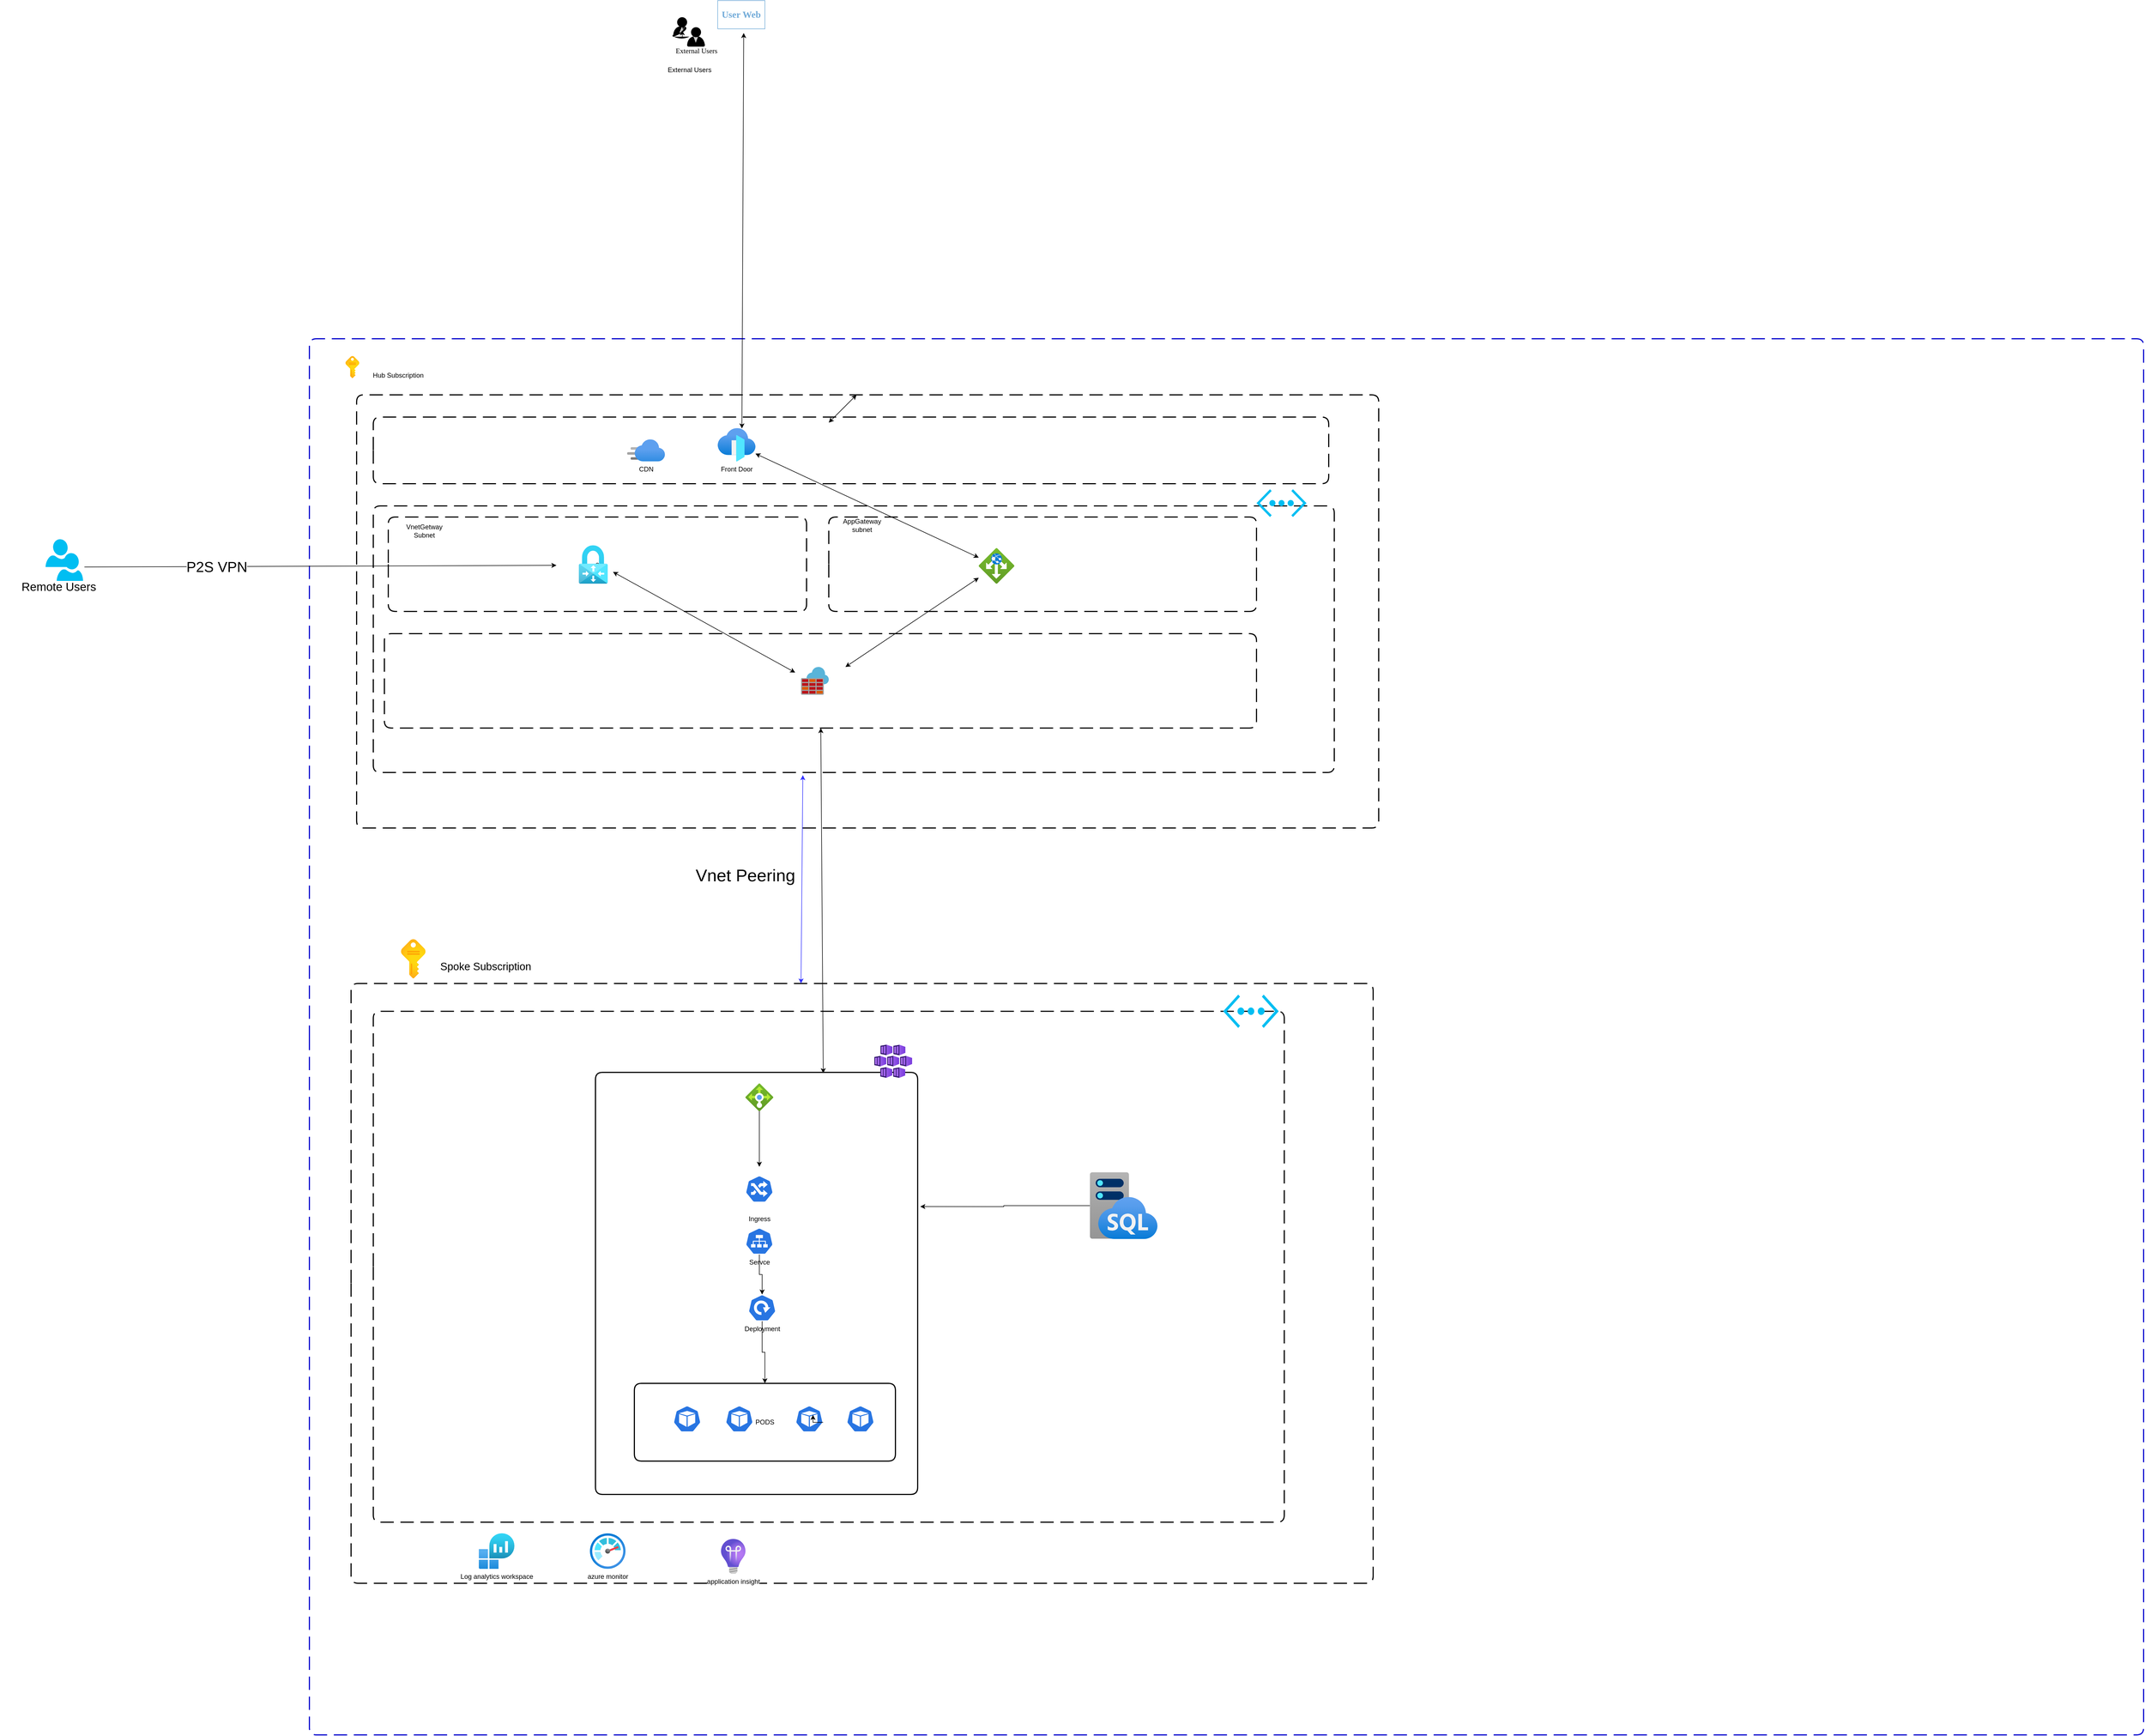 <mxfile version="21.7.2" type="device">
  <diagram id="HoyL1kmzExl-TiO1cXHF" name="Page-1">
    <mxGraphModel dx="2084" dy="1154" grid="1" gridSize="10" guides="1" tooltips="1" connect="1" arrows="1" fold="1" page="1" pageScale="1" pageWidth="850" pageHeight="1100" math="0" shadow="0">
      <root>
        <mxCell id="0" />
        <mxCell id="1" parent="0" />
        <UserObject label="&lt;div style=&quot;font-size: 1px&quot;&gt;&lt;/div&gt;" tags="Background" id="LKzzzDuSQU892FBYnvWB-1">
          <mxCell style="verticalAlign=middle;align=center;overflow=width;vsdxID=3987;fillColor=none;gradientColor=none;shape=stencil(nZBLDsIwDAVP4y0yzoIDlHIBThARQyxCUqXhe3rSukhVFyy6s98by9KAaXpvOwbCvuR05ae44sHsgUii5yylTmBaMM05Zb7kdI9O985WknBM2OnNdqAJbT4d5cNTRpudxnp3S4/h30tb1Oo9saj7QdEgcYb+ylXwH3QluHhfh9GIupIQVOi8Xxqskdo37Rc=);dashed=1;dashPattern=12.00 6.00;strokeColor=#0000CC;strokeWidth=2;points=[[0.5,0,0],[0.5,1,0],[0,0.5,0],[0.5,0.5,0],[1,0.5,0]];labelBackgroundColor=none;rounded=1;html=1;whiteSpace=wrap;fontFamily=Helvetica;fontStyle=0" vertex="1" parent="1">
            <mxGeometry x="635" y="749" width="3302" height="2514" as="geometry" />
          </mxCell>
        </UserObject>
        <mxCell id="LKzzzDuSQU892FBYnvWB-2" value="External Users&lt;br&gt;" style="text;html=1;align=center;verticalAlign=middle;resizable=0;points=[];autosize=1;strokeColor=none;fillColor=none;" vertex="1" parent="1">
          <mxGeometry x="1268.5" y="250" width="100" height="30" as="geometry" />
        </mxCell>
        <UserObject label="" tags="Background" id="LKzzzDuSQU892FBYnvWB-3">
          <mxCell style="vsdxID=3961;fillColor=none;gradientColor=none;strokeColor=none;spacingTop=-3;spacingBottom=-3;spacingLeft=-3;spacingRight=-3;points=[[0.5,1,0],[0.5,0,0],[0.5,0.5,0],[1,0.5,0]];labelBackgroundColor=none;rounded=0;html=1;whiteSpace=wrap;" vertex="1" parent="1">
            <mxGeometry x="1290" y="170" width="57" height="53" as="geometry" />
          </mxCell>
        </UserObject>
        <mxCell id="LKzzzDuSQU892FBYnvWB-4" style="vsdxID=3962;fillColor=#000000;gradientColor=none;shape=stencil(tZPdboMwDIWfJpdYTsxPct117xG1AaIxQIGu7O0HM2hkGpoqbXfx8Uk+K7YFnYba9k4oHMbQvbi7v461oCehlG9rF/w4nwSdBZ3KLrgqdLf2ynFvF+dyeu3elhcmvmckoF5uKXxnRSJ+xs9st+Ey58JmTyFXbA+bP8sBDWuri4DS6E1jQG+WxE5+SEI32tF3LeeZiI0NlUtmYlI2topSw925fifL4xoxrg8B5e/V6f+r7nIL/ONyxeWw8VeFCshWaVIsaYQsX10qYk3EYWrAbJ2jveMAKw2QibkYMwmkipEkoTAxFmOkJiiy416kYPK4HRpkPCwIqvhxAP+qGdGvNL59ZPoftM+Hr0UrfdPwnu7z3xdzlnip6fwB);strokeColor=none;spacingTop=-3;spacingBottom=-3;spacingLeft=-3;spacingRight=-3;points=[[0.5,1.31,0],[0.5,0,0],[0,0.5,0],[1,0.5,0]];labelBackgroundColor=none;rounded=0;html=1;whiteSpace=wrap;" vertex="1" parent="LKzzzDuSQU892FBYnvWB-3">
          <mxGeometry y="16" width="32" height="19" as="geometry" />
        </mxCell>
        <mxCell id="LKzzzDuSQU892FBYnvWB-5" style="vsdxID=3963;fillColor=#FFFFFF;gradientColor=none;fillOpacity=80;strokeOpacity=80;shape=stencil(xVJBcsMgDHwNR2sEiu3knKb/YBpsM6XGI9PE+X1xIVPbmeTam9DuClasoOPY6cEIhWNg/2mu9hw6QW9CKdt3hm2IlaCToGPj2bTsv/tzOg96Zs7Vl7/ME6akKxF2clYpvKWOlED1b+c9CTR/RJSzoKpht08CzopSQp1nZBKuJh4OkBVToSc7FuyDDtb3K7LT3JoiXlY0TrcraLwaMyzacvk8Z/vXfhCf0+/gnYxQqefeJe2hprV5iRXQxj1g+bAA+scNbH80Fn95aKxzKU5LfJuf2ErZo9MP);strokeColor=none;spacingTop=-3;spacingBottom=-3;spacingLeft=-3;spacingRight=-3;points=[[0.5,1.31,0],[0.5,0,0],[0,0.5,0],[1,0.5,0]];labelBackgroundColor=none;rounded=0;html=1;whiteSpace=wrap;" vertex="1" parent="LKzzzDuSQU892FBYnvWB-3">
          <mxGeometry x="11" y="16" width="9" height="12" as="geometry" />
        </mxCell>
        <mxCell id="LKzzzDuSQU892FBYnvWB-6" style="vsdxID=3964;fillColor=#000000;gradientColor=none;shape=stencil(vVHLDsIgEPwajiQI6RfU+h8bu22JCGRB2/69kG1iazx58DazM/vIjjBtmiCi0CplCjecbZ8nYc5Ca+snJJsLEqYTph0C4Ujh4XvmEaqzont41gkL96naodXKrGF6YSfQtUi0OXXDVlqPfJNP6usotUhYbJIUMmQb/GGrAxpRljVycDBuc1hKM2LclX8/7H9nFfB+82Cd45T2+mcspcSRmu4F);strokeColor=none;spacingTop=-3;spacingBottom=-3;spacingLeft=-3;spacingRight=-3;points=[[0.5,1.31,0],[0.5,0,0],[0,0.5,0],[1,0.5,0]];labelBackgroundColor=none;rounded=0;html=1;whiteSpace=wrap;" vertex="1" parent="LKzzzDuSQU892FBYnvWB-3">
          <mxGeometry x="7" width="18" height="18" as="geometry" />
        </mxCell>
        <mxCell id="LKzzzDuSQU892FBYnvWB-8" style="edgeStyle=orthogonalEdgeStyle;rounded=0;orthogonalLoop=1;jettySize=auto;html=1;exitX=0.5;exitY=0;exitDx=0;exitDy=0;exitPerimeter=0;entryX=0.5;entryY=1.31;entryDx=0;entryDy=0;entryPerimeter=0;" edge="1" parent="LKzzzDuSQU892FBYnvWB-3" source="LKzzzDuSQU892FBYnvWB-7" target="LKzzzDuSQU892FBYnvWB-6">
          <mxGeometry relative="1" as="geometry" />
        </mxCell>
        <mxCell id="LKzzzDuSQU892FBYnvWB-7" value="&lt;div style=&quot;font-size: 1px&quot;&gt;&lt;/div&gt;" style="text;vsdxID=3961;fillColor=none;gradientColor=none;strokeColor=none;spacingTop=-3;spacingBottom=-3;spacingLeft=-3;spacingRight=-3;points=[[0.5,1,0],[0.5,0,0],[0.5,0.5,0],[1,0.5,0]];labelBackgroundColor=none;rounded=0;html=1;whiteSpace=wrap;verticalAlign=middle;align=center;overflow=width;;html=1;" vertex="1" parent="LKzzzDuSQU892FBYnvWB-3">
          <mxGeometry x="-34.44" y="35" width="101.6" height="15.24" as="geometry" />
        </mxCell>
        <UserObject label="" tags="Background" id="LKzzzDuSQU892FBYnvWB-9">
          <mxCell style="vsdxID=87;fillColor=none;gradientColor=none;strokeColor=none;spacingTop=-3;spacingBottom=-3;spacingLeft=-3;spacingRight=-3;points=[[0.5,0,0],[0.5,0.5,0],[1,0.5,0]];labelBackgroundColor=none;rounded=0;html=1;whiteSpace=wrap;" vertex="1" parent="LKzzzDuSQU892FBYnvWB-3">
            <mxGeometry x="25" y="18" width="32" height="35" as="geometry" />
          </mxCell>
        </UserObject>
        <mxCell id="LKzzzDuSQU892FBYnvWB-10" style="vsdxID=88;fillColor=#000000;gradientColor=none;shape=stencil(tVNBcsMgDHwNR2sABRvOafoPJsE2U9d4MGnc3xcXPC1NppMcchOrlXZBiOB+7vVkCKdz8O7NXOwp9ARfCOd27I23IUYEDwT3rfOm8+48ntJ50itzjd7dx9phSXWKAZVrFaefCWGUfp9fE137Y8z5TJcgm8T2G30HNSZoa6lAiaKlFIC5bKn0YufKu6CDdWPKJ0E6aN+ZKgpW7aC7IjVfjJmu4JsWOUhWWrzHIUItnufwePbp0Vk2UMMu62cEGxAZWnj2REHUmcULrQXzxeI9tuHhHbJMAapSl5aaCIyXksigUaUsLSXj2zXivy+j8OrLNOVAJFB28xM+ZRqDHR/ZgAfpMfhZttYOQ9rV3/m/yxmhtNh4+AI=);strokeColor=none;spacingTop=-3;spacingBottom=-3;spacingLeft=-3;spacingRight=-3;points=[[0.5,1.31,0],[0.5,0,0],[0,0.5,0],[1,0.5,0]];labelBackgroundColor=none;rounded=0;html=1;whiteSpace=wrap;" vertex="1" parent="LKzzzDuSQU892FBYnvWB-9">
          <mxGeometry y="16" width="32" height="19" as="geometry" />
        </mxCell>
        <mxCell id="LKzzzDuSQU892FBYnvWB-11" style="vsdxID=89;fillColor=#FFFFFF;gradientColor=none;fillOpacity=80;strokeOpacity=80;shape=stencil(xVJBEoIwDHxNj3TaBkTOiv/oSIGOlTKhCv7eYlGBGbl6S3azaTYNgUNXy1YRwTqH9qJ6XbiawJEIoZtaoXY+IpATOJQWVYX21hQhb+VYOUZXex87DEGXMBrzUSXYIyCcU0hfyCkIJJ49i5MgAyr2QYCTIuU0zgI0FbFFxykbIjnoLkLrpNO2WXBGYqUi/1JUGlktqK5Xqp3BfD6b0c22GcZ+l7/Jz5x0JzaMC8pgZZzRBBbGt9b5nwWsf9MH31sotTHhlOb8+nY8FO4O8ic=);strokeColor=none;spacingTop=-3;spacingBottom=-3;spacingLeft=-3;spacingRight=-3;points=[[0.5,1.31,0],[0.5,0,0],[0,0.5,0],[1,0.5,0]];labelBackgroundColor=none;rounded=0;html=1;whiteSpace=wrap;" vertex="1" parent="LKzzzDuSQU892FBYnvWB-9">
          <mxGeometry x="11" y="16" width="9" height="12" as="geometry" />
        </mxCell>
        <mxCell id="LKzzzDuSQU892FBYnvWB-12" style="vsdxID=90;fillColor=#000000;gradientColor=none;shape=stencil(vVHLDsIgEPwajiQI6RfU+h8bu22JCGRB2/69kG1iazx58DazM/vIjjBtmiCi0CplCjecbZ8nYc5Ca+snJJsLEqYTph0C4Ujh4XvmEaqzont41gkL96naodXKrGF6YSfQtUi0OXXDVlqPfJNP6usotUhYbJIUMmQb/GGrAxpRljVycDBuc1hKM2LclX8/7H9nFfB+82Cd45T2+mcspcSRmu4F);strokeColor=none;spacingTop=-3;spacingBottom=-3;spacingLeft=-3;spacingRight=-3;points=[[0.5,1.31,0],[0.5,0,0],[0,0.5,0],[1,0.5,0]];labelBackgroundColor=none;rounded=0;html=1;whiteSpace=wrap;" vertex="1" parent="LKzzzDuSQU892FBYnvWB-9">
          <mxGeometry x="7" width="18" height="18" as="geometry" />
        </mxCell>
        <mxCell id="LKzzzDuSQU892FBYnvWB-13" value="&lt;div style=&quot;font-size: 1px&quot;&gt;&lt;font style=&quot;font-size:12.7px;font-family:Calibri;color:#000000;direction:ltr;letter-spacing:0px;line-height:120%;opacity:1&quot;&gt;External Users&lt;br/&gt;&lt;/font&gt;&lt;/div&gt;" style="text;vsdxID=87;fillColor=none;gradientColor=none;strokeColor=none;spacingTop=-3;spacingBottom=-3;spacingLeft=-3;spacingRight=-3;points=[[0.5,0,0],[0.5,0.5,0],[1,0.5,0]];labelBackgroundColor=none;rounded=0;html=1;whiteSpace=wrap;verticalAlign=middle;align=center;overflow=width;;html=1;" vertex="1" parent="LKzzzDuSQU892FBYnvWB-9">
          <mxGeometry x="-34.44" y="35" width="101.6" height="15.25" as="geometry" />
        </mxCell>
        <mxCell id="LKzzzDuSQU892FBYnvWB-14" style="edgeStyle=orthogonalEdgeStyle;rounded=0;orthogonalLoop=1;jettySize=auto;html=1;exitX=1;exitY=0.5;exitDx=0;exitDy=0;exitPerimeter=0;entryX=0;entryY=0.5;entryDx=0;entryDy=0;entryPerimeter=0;" edge="1" parent="LKzzzDuSQU892FBYnvWB-9" source="LKzzzDuSQU892FBYnvWB-12" target="LKzzzDuSQU892FBYnvWB-12">
          <mxGeometry relative="1" as="geometry" />
        </mxCell>
        <UserObject label="&lt;div style=&quot;font-size: 1px&quot;&gt;&lt;font style=&quot;font-size:16.93px;font-family:Calibri;color:#73acd9;direction:ltr;letter-spacing:0px;line-height:120%;opacity:1&quot;&gt;&lt;b&gt;User Web&lt;br&gt;&lt;/b&gt;&lt;/font&gt;&lt;/div&gt;" tags="Background" id="LKzzzDuSQU892FBYnvWB-15">
          <mxCell style="verticalAlign=middle;align=center;overflow=width;vsdxID=91;fillColor=#feffff;gradientColor=none;shape=stencil(nZBLDoAgDERP0z3SIyjew0SURgSD+Lu9kMZoXLhwN9O+tukAlrNpJg1SzDH4QW/URgNYgZTkjA4UkwJUgGXng+6DX1zLfmoymdXo17xh5zmRJ6Q42BWCfc2oJfdAr+Yv+AP9Cb7OJ3H/2JG1HNGz/84klThPVCc=);strokeColor=#73acd9;points=[];labelBackgroundColor=none;rounded=0;html=1;whiteSpace=wrap;" vertex="1" parent="1">
            <mxGeometry x="1370" y="140" width="85" height="51" as="geometry" />
          </mxCell>
        </UserObject>
        <UserObject label="&lt;div style=&quot;font-size: 1px&quot;&gt;&lt;/div&gt;" tags="Background" id="LKzzzDuSQU892FBYnvWB-17">
          <mxCell style="verticalAlign=middle;align=center;overflow=width;vsdxID=3987;fillColor=none;gradientColor=none;shape=stencil(nZBLDsIwDAVP4y0yzoIDlHIBThARQyxCUqXhe3rSukhVFyy6s98by9KAaXpvOwbCvuR05ae44sHsgUii5yylTmBaMM05Zb7kdI9O985WknBM2OnNdqAJbT4d5cNTRpudxnp3S4/h30tb1Oo9saj7QdEgcYb+ylXwH3QluHhfh9GIupIQVOi8Xxqskdo37Rc=);dashed=1;dashPattern=12.00 6.00;strokeColor=#000000;strokeWidth=2;points=[[0.5,0,0],[0.5,1,0],[0,0.5,0],[0.5,0.5,0],[1,0.5,0]];labelBackgroundColor=none;rounded=1;html=1;whiteSpace=wrap;" vertex="1" parent="1">
            <mxGeometry x="720" y="850" width="1840" height="780" as="geometry" />
          </mxCell>
        </UserObject>
        <mxCell id="LKzzzDuSQU892FBYnvWB-18" value="Hub Subscription" style="text;html=1;strokeColor=none;fillColor=none;align=center;verticalAlign=middle;whiteSpace=wrap;rounded=0;" vertex="1" parent="1">
          <mxGeometry x="730" y="800" width="130" height="30" as="geometry" />
        </mxCell>
        <mxCell id="LKzzzDuSQU892FBYnvWB-19" value="" style="image;aspect=fixed;html=1;points=[];align=center;fontSize=12;image=img/lib/azure2/general/Subscriptions.svg;" vertex="1" parent="1">
          <mxGeometry x="700" y="780" width="24.79" height="40" as="geometry" />
        </mxCell>
        <UserObject label="&lt;div style=&quot;font-size: 1px&quot;&gt;&lt;/div&gt;" tags="Background" id="LKzzzDuSQU892FBYnvWB-20">
          <mxCell style="verticalAlign=middle;align=center;overflow=width;vsdxID=3987;fillColor=none;gradientColor=none;shape=stencil(nZBLDsIwDAVP4y0yzoIDlHIBThARQyxCUqXhe3rSukhVFyy6s98by9KAaXpvOwbCvuR05ae44sHsgUii5yylTmBaMM05Zb7kdI9O985WknBM2OnNdqAJbT4d5cNTRpudxnp3S4/h30tb1Oo9saj7QdEgcYb+ylXwH3QluHhfh9GIupIQVOi8Xxqskdo37Rc=);dashed=1;dashPattern=12.00 6.00;strokeColor=#000000;strokeWidth=2;points=[[0.5,0,0],[0.5,1,0],[0,0.5,0],[0.5,0.5,0],[1,0.5,0]];labelBackgroundColor=none;rounded=1;html=1;whiteSpace=wrap;" vertex="1" parent="1">
            <mxGeometry x="750" y="890" width="1720" height="120" as="geometry" />
          </mxCell>
        </UserObject>
        <UserObject label="&lt;div style=&quot;font-size: 1px&quot;&gt;&lt;/div&gt;" tags="Background" id="LKzzzDuSQU892FBYnvWB-21">
          <mxCell style="verticalAlign=middle;align=center;overflow=width;vsdxID=3987;fillColor=none;gradientColor=none;shape=stencil(nZBLDsIwDAVP4y0yzoIDlHIBThARQyxCUqXhe3rSukhVFyy6s98by9KAaXpvOwbCvuR05ae44sHsgUii5yylTmBaMM05Zb7kdI9O985WknBM2OnNdqAJbT4d5cNTRpudxnp3S4/h30tb1Oo9saj7QdEgcYb+ylXwH3QluHhfh9GIupIQVOi8Xxqskdo37Rc=);dashed=1;dashPattern=12.00 6.00;strokeColor=#000000;strokeWidth=2;points=[[0.5,0,0],[0.5,1,0],[0,0.5,0],[0.5,0.5,0],[1,0.5,0]];labelBackgroundColor=none;rounded=1;html=1;whiteSpace=wrap;" vertex="1" parent="1">
            <mxGeometry x="750" y="1050" width="1730" height="480" as="geometry" />
          </mxCell>
        </UserObject>
        <mxCell id="LKzzzDuSQU892FBYnvWB-22" value="Front Door" style="image;aspect=fixed;html=1;points=[];align=center;fontSize=12;image=img/lib/azure2/networking/Front_Doors.svg;" vertex="1" parent="1">
          <mxGeometry x="1370" y="910" width="68" height="60" as="geometry" />
        </mxCell>
        <mxCell id="LKzzzDuSQU892FBYnvWB-23" value="CDN" style="image;aspect=fixed;html=1;points=[];align=center;fontSize=12;image=img/lib/azure2/app_services/CDN_Profiles.svg;" vertex="1" parent="1">
          <mxGeometry x="1207" y="930" width="68" height="40" as="geometry" />
        </mxCell>
        <mxCell id="LKzzzDuSQU892FBYnvWB-25" value="" style="verticalLabelPosition=bottom;html=1;verticalAlign=top;align=center;strokeColor=none;fillColor=#00BEF2;shape=mxgraph.azure.virtual_network;pointerEvents=1;" vertex="1" parent="1">
          <mxGeometry x="2340" y="1020" width="90" height="50" as="geometry" />
        </mxCell>
        <UserObject label="e&lt;div style=&quot;font-size: 1px&quot;&gt;&lt;/div&gt;" tags="Background" id="LKzzzDuSQU892FBYnvWB-26">
          <mxCell style="verticalAlign=middle;align=center;overflow=width;vsdxID=3987;fillColor=none;gradientColor=none;shape=stencil(nZBLDsIwDAVP4y0yzoIDlHIBThARQyxCUqXhe3rSukhVFyy6s98by9KAaXpvOwbCvuR05ae44sHsgUii5yylTmBaMM05Zb7kdI9O985WknBM2OnNdqAJbT4d5cNTRpudxnp3S4/h30tb1Oo9saj7QdEgcYb+ylXwH3QluHhfh9GIupIQVOi8Xxqskdo37Rc=);dashed=1;dashPattern=12.00 6.00;strokeColor=#000000;strokeWidth=2;points=[[0.5,0,0],[0.5,1,0],[0,0.5,0],[0.5,0.5,0],[1,0.5,0]];labelBackgroundColor=none;rounded=1;html=1;whiteSpace=wrap;" vertex="1" parent="1">
            <mxGeometry x="777" y="1070" width="753" height="170" as="geometry" />
          </mxCell>
        </UserObject>
        <UserObject label="&lt;div style=&quot;font-size: 1px&quot;&gt;&lt;/div&gt;" tags="Background" id="LKzzzDuSQU892FBYnvWB-27">
          <mxCell style="verticalAlign=middle;align=center;overflow=width;vsdxID=3987;fillColor=none;gradientColor=none;shape=stencil(nZBLDsIwDAVP4y0yzoIDlHIBThARQyxCUqXhe3rSukhVFyy6s98by9KAaXpvOwbCvuR05ae44sHsgUii5yylTmBaMM05Zb7kdI9O985WknBM2OnNdqAJbT4d5cNTRpudxnp3S4/h30tb1Oo9saj7QdEgcYb+ylXwH3QluHhfh9GIupIQVOi8Xxqskdo37Rc=);dashed=1;dashPattern=12.00 6.00;strokeColor=#000000;strokeWidth=2;points=[[0.5,0,0],[0.5,1,0],[0,0.5,0],[0.5,0.5,0],[1,0.5,0]];labelBackgroundColor=none;rounded=1;html=1;whiteSpace=wrap;" vertex="1" parent="1">
            <mxGeometry x="1570" y="1070" width="770" height="170" as="geometry" />
          </mxCell>
        </UserObject>
        <mxCell id="LKzzzDuSQU892FBYnvWB-28" value="" style="image;aspect=fixed;html=1;points=[];align=center;fontSize=12;image=img/lib/azure2/networking/Virtual_Network_Gateways.svg;" vertex="1" parent="1">
          <mxGeometry x="1120" y="1121" width="52" height="69" as="geometry" />
        </mxCell>
        <mxCell id="LKzzzDuSQU892FBYnvWB-29" value="" style="image;aspect=fixed;html=1;points=[];align=center;fontSize=12;image=img/lib/azure2/networking/Application_Gateways.svg;" vertex="1" parent="1">
          <mxGeometry x="1840" y="1126" width="64" height="64" as="geometry" />
        </mxCell>
        <UserObject label="&lt;div style=&quot;font-size: 1px&quot;&gt;&lt;/div&gt;" tags="Background" id="LKzzzDuSQU892FBYnvWB-31">
          <mxCell style="verticalAlign=middle;align=center;overflow=width;vsdxID=3987;fillColor=none;gradientColor=none;shape=stencil(nZBLDsIwDAVP4y0yzoIDlHIBThARQyxCUqXhe3rSukhVFyy6s98by9KAaXpvOwbCvuR05ae44sHsgUii5yylTmBaMM05Zb7kdI9O985WknBM2OnNdqAJbT4d5cNTRpudxnp3S4/h30tb1Oo9saj7QdEgcYb+ylXwH3QluHhfh9GIupIQVOi8Xxqskdo37Rc=);dashed=1;dashPattern=12.00 6.00;strokeColor=#000000;strokeWidth=2;points=[[0.5,0,0],[0.5,1,0],[0,0.5,0],[0.5,0.5,0],[1,0.5,0]];labelBackgroundColor=none;rounded=1;html=1;whiteSpace=wrap;" vertex="1" parent="1">
            <mxGeometry x="770" y="1280" width="1570" height="170" as="geometry" />
          </mxCell>
        </UserObject>
        <mxCell id="LKzzzDuSQU892FBYnvWB-33" value="" style="image;sketch=0;aspect=fixed;html=1;points=[];align=center;fontSize=12;image=img/lib/mscae/Azure_Firewall.svg;" vertex="1" parent="1">
          <mxGeometry x="1520" y="1340" width="50" height="50" as="geometry" />
        </mxCell>
        <mxCell id="LKzzzDuSQU892FBYnvWB-34" value="VnetGetway Subnet" style="text;html=1;strokeColor=none;fillColor=none;align=center;verticalAlign=middle;whiteSpace=wrap;rounded=0;" vertex="1" parent="1">
          <mxGeometry x="812" y="1080" width="60" height="30" as="geometry" />
        </mxCell>
        <mxCell id="LKzzzDuSQU892FBYnvWB-35" value="AppGateway subnet" style="text;html=1;strokeColor=none;fillColor=none;align=center;verticalAlign=middle;whiteSpace=wrap;rounded=0;" vertex="1" parent="1">
          <mxGeometry x="1600" y="1070" width="60" height="30" as="geometry" />
        </mxCell>
        <UserObject label="&lt;div style=&quot;font-size: 1px&quot;&gt;&lt;/div&gt;" tags="Background" id="LKzzzDuSQU892FBYnvWB-36">
          <mxCell style="verticalAlign=middle;align=center;overflow=width;vsdxID=3987;fillColor=none;gradientColor=none;shape=stencil(nZBLDsIwDAVP4y0yzoIDlHIBThARQyxCUqXhe3rSukhVFyy6s98by9KAaXpvOwbCvuR05ae44sHsgUii5yylTmBaMM05Zb7kdI9O985WknBM2OnNdqAJbT4d5cNTRpudxnp3S4/h30tb1Oo9saj7QdEgcYb+ylXwH3QluHhfh9GIupIQVOi8Xxqskdo37Rc=);dashed=1;dashPattern=12.00 6.00;strokeColor=#000000;strokeWidth=2;points=[[0.5,0,0],[0.5,1,0],[0,0.5,0],[0.5,0.5,0],[1,0.5,0]];labelBackgroundColor=none;rounded=1;html=1;whiteSpace=wrap;" vertex="1" parent="1">
            <mxGeometry x="710" y="1910" width="1840" height="1080" as="geometry" />
          </mxCell>
        </UserObject>
        <mxCell id="LKzzzDuSQU892FBYnvWB-38" value="" style="endArrow=classic;startArrow=classic;html=1;rounded=0;entryX=0.447;entryY=1.01;entryDx=0;entryDy=0;entryPerimeter=0;fillColor=#fa6800;strokeColor=#3333FF;" edge="1" parent="1" target="LKzzzDuSQU892FBYnvWB-21">
          <mxGeometry width="50" height="50" relative="1" as="geometry">
            <mxPoint x="1520" y="1910" as="sourcePoint" />
            <mxPoint x="1520" y="1650" as="targetPoint" />
          </mxGeometry>
        </mxCell>
        <mxCell id="LKzzzDuSQU892FBYnvWB-40" value="Vnet Peering" style="text;html=1;strokeColor=none;fillColor=none;align=center;verticalAlign=middle;whiteSpace=wrap;rounded=0;fontSize=31;" vertex="1" parent="1">
          <mxGeometry x="1280" y="1680" width="280" height="70" as="geometry" />
        </mxCell>
        <mxCell id="LKzzzDuSQU892FBYnvWB-43" value="" style="endArrow=classic;startArrow=classic;html=1;rounded=0;entryX=0.551;entryY=1.146;entryDx=0;entryDy=0;entryPerimeter=0;exitX=0.641;exitY=0.008;exitDx=0;exitDy=0;exitPerimeter=0;" edge="1" parent="1" source="LKzzzDuSQU892FBYnvWB-22" target="LKzzzDuSQU892FBYnvWB-15">
          <mxGeometry width="50" height="50" relative="1" as="geometry">
            <mxPoint x="1520" y="460" as="sourcePoint" />
            <mxPoint x="1570" y="410" as="targetPoint" />
          </mxGeometry>
        </mxCell>
        <mxCell id="LKzzzDuSQU892FBYnvWB-74" value="Remote Users" style="text;html=1;strokeColor=none;fillColor=none;align=center;verticalAlign=middle;whiteSpace=wrap;rounded=0;fontSize=21;" vertex="1" parent="1">
          <mxGeometry x="78.75" y="1180" width="210" height="30" as="geometry" />
        </mxCell>
        <mxCell id="LKzzzDuSQU892FBYnvWB-75" value="" style="verticalLabelPosition=bottom;html=1;verticalAlign=top;align=center;strokeColor=none;fillColor=#00BEF2;shape=mxgraph.azure.user;" vertex="1" parent="1">
          <mxGeometry x="160" y="1110" width="47.5" height="50" as="geometry" />
        </mxCell>
        <mxCell id="LKzzzDuSQU892FBYnvWB-76" value="" style="verticalLabelPosition=bottom;html=1;verticalAlign=top;align=center;strokeColor=none;fillColor=#00BEF2;shape=mxgraph.azure.user;" vertex="1" parent="1">
          <mxGeometry x="180" y="1135" width="47.5" height="50" as="geometry" />
        </mxCell>
        <mxCell id="LKzzzDuSQU892FBYnvWB-77" value="" style="endArrow=classic;html=1;rounded=0;entryX=0.402;entryY=0.512;entryDx=0;entryDy=0;entryPerimeter=0;" edge="1" parent="1" target="LKzzzDuSQU892FBYnvWB-26">
          <mxGeometry width="50" height="50" relative="1" as="geometry">
            <mxPoint x="230" y="1160" as="sourcePoint" />
            <mxPoint x="280" y="1110" as="targetPoint" />
          </mxGeometry>
        </mxCell>
        <mxCell id="LKzzzDuSQU892FBYnvWB-79" value="P2S VPN" style="edgeLabel;html=1;align=center;verticalAlign=middle;resizable=0;points=[];fontSize=26;" vertex="1" connectable="0" parent="LKzzzDuSQU892FBYnvWB-77">
          <mxGeometry x="-0.441" y="-1" relative="1" as="geometry">
            <mxPoint as="offset" />
          </mxGeometry>
        </mxCell>
        <mxCell id="LKzzzDuSQU892FBYnvWB-80" value="" style="endArrow=classic;startArrow=classic;html=1;rounded=0;exitX=0.471;exitY=0.412;exitDx=0;exitDy=0;exitPerimeter=0;entryX=1.185;entryY=0.693;entryDx=0;entryDy=0;entryPerimeter=0;" edge="1" parent="1" source="LKzzzDuSQU892FBYnvWB-31" target="LKzzzDuSQU892FBYnvWB-28">
          <mxGeometry width="50" height="50" relative="1" as="geometry">
            <mxPoint x="1200" y="1270" as="sourcePoint" />
            <mxPoint x="1250" y="1220" as="targetPoint" />
          </mxGeometry>
        </mxCell>
        <mxCell id="LKzzzDuSQU892FBYnvWB-81" value="" style="endArrow=classic;startArrow=classic;html=1;rounded=0;" edge="1" parent="1" source="LKzzzDuSQU892FBYnvWB-29" target="LKzzzDuSQU892FBYnvWB-22">
          <mxGeometry width="50" height="50" relative="1" as="geometry">
            <mxPoint x="1690" y="1090" as="sourcePoint" />
            <mxPoint x="1740" y="1040" as="targetPoint" />
          </mxGeometry>
        </mxCell>
        <mxCell id="LKzzzDuSQU892FBYnvWB-82" value="" style="endArrow=classic;startArrow=classic;html=1;rounded=0;" edge="1" parent="1">
          <mxGeometry width="50" height="50" relative="1" as="geometry">
            <mxPoint x="1570" y="900" as="sourcePoint" />
            <mxPoint x="1620" y="850" as="targetPoint" />
          </mxGeometry>
        </mxCell>
        <mxCell id="LKzzzDuSQU892FBYnvWB-83" value="" style="endArrow=classic;startArrow=classic;html=1;rounded=0;" edge="1" parent="1" target="LKzzzDuSQU892FBYnvWB-29">
          <mxGeometry width="50" height="50" relative="1" as="geometry">
            <mxPoint x="1600" y="1340" as="sourcePoint" />
            <mxPoint x="1650" y="1290" as="targetPoint" />
          </mxGeometry>
        </mxCell>
        <UserObject label="&lt;div style=&quot;font-size: 1px&quot;&gt;&lt;/div&gt;" tags="Background" id="LKzzzDuSQU892FBYnvWB-84">
          <mxCell style="verticalAlign=middle;align=center;overflow=width;vsdxID=3987;fillColor=none;gradientColor=none;shape=stencil(nZBLDsIwDAVP4y0yzoIDlHIBThARQyxCUqXhe3rSukhVFyy6s98by9KAaXpvOwbCvuR05ae44sHsgUii5yylTmBaMM05Zb7kdI9O985WknBM2OnNdqAJbT4d5cNTRpudxnp3S4/h30tb1Oo9saj7QdEgcYb+ylXwH3QluHhfh9GIupIQVOi8Xxqskdo37Rc=);dashed=1;dashPattern=12.00 6.00;strokeColor=#000000;strokeWidth=2;points=[[0.5,0,0],[0.5,1,0],[0,0.5,0],[0.5,0.5,0],[1,0.5,0]];labelBackgroundColor=none;rounded=1;html=1;whiteSpace=wrap;" vertex="1" parent="1">
            <mxGeometry x="750" y="1960" width="1640" height="920" as="geometry" />
          </mxCell>
        </UserObject>
        <mxCell id="LKzzzDuSQU892FBYnvWB-85" value="Spoke Subscription" style="text;html=1;strokeColor=none;fillColor=none;align=center;verticalAlign=middle;whiteSpace=wrap;rounded=0;fontSize=19;" vertex="1" parent="1">
          <mxGeometry x="765" y="1850" width="375" height="60" as="geometry" />
        </mxCell>
        <mxCell id="LKzzzDuSQU892FBYnvWB-86" value="" style="image;aspect=fixed;html=1;points=[];align=center;fontSize=12;image=img/lib/azure2/general/Subscriptions.svg;" vertex="1" parent="1">
          <mxGeometry x="800" y="1830" width="44" height="71" as="geometry" />
        </mxCell>
        <mxCell id="LKzzzDuSQU892FBYnvWB-87" value="" style="verticalLabelPosition=bottom;html=1;verticalAlign=top;align=center;strokeColor=none;fillColor=#00BEF2;shape=mxgraph.azure.virtual_network;pointerEvents=1;" vertex="1" parent="1">
          <mxGeometry x="2280" y="1930" width="100" height="60" as="geometry" />
        </mxCell>
        <UserObject label="&lt;div style=&quot;font-size: 1px&quot;&gt;&lt;/div&gt;" tags="Background" id="LKzzzDuSQU892FBYnvWB-90">
          <mxCell style="verticalAlign=middle;align=center;overflow=width;vsdxID=3987;fillColor=none;gradientColor=none;shape=stencil(nZBLDsIwDAVP4y0yzoIDlHIBThARQyxCUqXhe3rSukhVFyy6s98by9KAaXpvOwbCvuR05ae44sHsgUii5yylTmBaMM05Zb7kdI9O985WknBM2OnNdqAJbT4d5cNTRpudxnp3S4/h30tb1Oo9saj7QdEgcYb+ylXwH3QluHhfh9GIupIQVOi8Xxqskdo37Rc=);strokeColor=#000000;strokeWidth=2;points=[[0.5,0,0],[0.5,1,0],[0,0.5,0],[0.5,0.5,0],[1,0.5,0]];labelBackgroundColor=none;rounded=1;html=1;whiteSpace=wrap;" vertex="1" parent="1">
            <mxGeometry x="1150" y="2070" width="580" height="760" as="geometry" />
          </mxCell>
        </UserObject>
        <mxCell id="LKzzzDuSQU892FBYnvWB-91" value="" style="image;aspect=fixed;html=1;points=[];align=center;fontSize=12;image=img/lib/azure2/compute/Kubernetes_Services.svg;" vertex="1" parent="1">
          <mxGeometry x="1652" y="2020" width="68" height="60" as="geometry" />
        </mxCell>
        <mxCell id="LKzzzDuSQU892FBYnvWB-92" value="" style="endArrow=classic;startArrow=classic;html=1;rounded=0;exitX=0.707;exitY=0.002;exitDx=0;exitDy=0;exitPerimeter=0;" edge="1" parent="1" source="LKzzzDuSQU892FBYnvWB-90" target="LKzzzDuSQU892FBYnvWB-31">
          <mxGeometry width="50" height="50" relative="1" as="geometry">
            <mxPoint x="1340" y="1760" as="sourcePoint" />
            <mxPoint x="1390" y="1710" as="targetPoint" />
          </mxGeometry>
        </mxCell>
        <mxCell id="LKzzzDuSQU892FBYnvWB-112" value="" style="edgeStyle=orthogonalEdgeStyle;rounded=0;orthogonalLoop=1;jettySize=auto;html=1;" edge="1" parent="1" source="LKzzzDuSQU892FBYnvWB-93" target="LKzzzDuSQU892FBYnvWB-98">
          <mxGeometry relative="1" as="geometry" />
        </mxCell>
        <mxCell id="LKzzzDuSQU892FBYnvWB-93" value="" style="image;aspect=fixed;html=1;points=[];align=center;fontSize=12;image=img/lib/azure2/networking/Load_Balancers.svg;" vertex="1" parent="1">
          <mxGeometry x="1420" y="2090" width="50" height="50" as="geometry" />
        </mxCell>
        <mxCell id="LKzzzDuSQU892FBYnvWB-95" value="" style="sketch=0;html=1;dashed=0;whitespace=wrap;fillColor=#2875E2;strokeColor=#ffffff;points=[[0.005,0.63,0],[0.1,0.2,0],[0.9,0.2,0],[0.5,0,0],[0.995,0.63,0],[0.72,0.99,0],[0.5,1,0],[0.28,0.99,0]];verticalLabelPosition=bottom;align=center;verticalAlign=top;shape=mxgraph.kubernetes.icon;prIcon=pod" vertex="1" parent="1">
          <mxGeometry x="1290" y="2670" width="50" height="48" as="geometry" />
        </mxCell>
        <mxCell id="LKzzzDuSQU892FBYnvWB-96" value="" style="sketch=0;html=1;dashed=0;whitespace=wrap;fillColor=#2875E2;strokeColor=#ffffff;points=[[0.005,0.63,0],[0.1,0.2,0],[0.9,0.2,0],[0.5,0,0],[0.995,0.63,0],[0.72,0.99,0],[0.5,1,0],[0.28,0.99,0]];verticalLabelPosition=bottom;align=center;verticalAlign=top;shape=mxgraph.kubernetes.icon;prIcon=pod" vertex="1" parent="1">
          <mxGeometry x="1384" y="2670" width="50" height="48" as="geometry" />
        </mxCell>
        <mxCell id="LKzzzDuSQU892FBYnvWB-97" value="" style="sketch=0;html=1;dashed=0;whitespace=wrap;fillColor=#2875E2;strokeColor=#ffffff;points=[[0.005,0.63,0],[0.1,0.2,0],[0.9,0.2,0],[0.5,0,0],[0.995,0.63,0],[0.72,0.99,0],[0.5,1,0],[0.28,0.99,0]];verticalLabelPosition=bottom;align=center;verticalAlign=top;shape=mxgraph.kubernetes.icon;prIcon=pod" vertex="1" parent="1">
          <mxGeometry x="1602" y="2670" width="50" height="48" as="geometry" />
        </mxCell>
        <mxCell id="LKzzzDuSQU892FBYnvWB-98" value="Ingress&lt;br&gt;" style="sketch=0;html=1;dashed=0;whitespace=wrap;fillColor=#2875E2;strokeColor=#ffffff;points=[[0.005,0.63,0],[0.1,0.2,0],[0.9,0.2,0],[0.5,0,0],[0.995,0.63,0],[0.72,0.99,0],[0.5,1,0],[0.28,0.99,0]];verticalLabelPosition=bottom;align=center;verticalAlign=top;shape=mxgraph.kubernetes.icon;prIcon=ing" vertex="1" parent="1">
          <mxGeometry x="1420" y="2240" width="50" height="80" as="geometry" />
        </mxCell>
        <mxCell id="LKzzzDuSQU892FBYnvWB-117" style="edgeStyle=orthogonalEdgeStyle;rounded=0;orthogonalLoop=1;jettySize=auto;html=1;exitX=0.5;exitY=1;exitDx=0;exitDy=0;exitPerimeter=0;entryX=0.5;entryY=0;entryDx=0;entryDy=0;entryPerimeter=0;" edge="1" parent="1" source="LKzzzDuSQU892FBYnvWB-99" target="LKzzzDuSQU892FBYnvWB-100">
          <mxGeometry relative="1" as="geometry" />
        </mxCell>
        <mxCell id="LKzzzDuSQU892FBYnvWB-99" value="Servce" style="sketch=0;html=1;dashed=0;whitespace=wrap;fillColor=#2875E2;strokeColor=#ffffff;points=[[0.005,0.63,0],[0.1,0.2,0],[0.9,0.2,0],[0.5,0,0],[0.995,0.63,0],[0.72,0.99,0],[0.5,1,0],[0.28,0.99,0]];verticalLabelPosition=bottom;align=center;verticalAlign=top;shape=mxgraph.kubernetes.icon;prIcon=svc" vertex="1" parent="1">
          <mxGeometry x="1420" y="2350" width="50" height="48" as="geometry" />
        </mxCell>
        <mxCell id="LKzzzDuSQU892FBYnvWB-127" style="edgeStyle=orthogonalEdgeStyle;rounded=0;orthogonalLoop=1;jettySize=auto;html=1;exitX=0.5;exitY=1;exitDx=0;exitDy=0;exitPerimeter=0;entryX=0.5;entryY=0;entryDx=0;entryDy=0;entryPerimeter=0;" edge="1" parent="1" source="LKzzzDuSQU892FBYnvWB-100" target="LKzzzDuSQU892FBYnvWB-124">
          <mxGeometry relative="1" as="geometry" />
        </mxCell>
        <mxCell id="LKzzzDuSQU892FBYnvWB-100" value="Deployment" style="sketch=0;html=1;dashed=0;whitespace=wrap;fillColor=#2875E2;strokeColor=#ffffff;points=[[0.005,0.63,0],[0.1,0.2,0],[0.9,0.2,0],[0.5,0,0],[0.995,0.63,0],[0.72,0.99,0],[0.5,1,0],[0.28,0.99,0]];verticalLabelPosition=bottom;align=center;verticalAlign=top;shape=mxgraph.kubernetes.icon;prIcon=deploy" vertex="1" parent="1">
          <mxGeometry x="1425" y="2470" width="50" height="48" as="geometry" />
        </mxCell>
        <mxCell id="LKzzzDuSQU892FBYnvWB-109" value="" style="sketch=0;html=1;dashed=0;whitespace=wrap;fillColor=#2875E2;strokeColor=#ffffff;points=[[0.005,0.63,0],[0.1,0.2,0],[0.9,0.2,0],[0.5,0,0],[0.995,0.63,0],[0.72,0.99,0],[0.5,1,0],[0.28,0.99,0]];verticalLabelPosition=bottom;align=center;verticalAlign=top;shape=mxgraph.kubernetes.icon;prIcon=pod" vertex="1" parent="1">
          <mxGeometry x="1510" y="2670" width="50" height="48" as="geometry" />
        </mxCell>
        <mxCell id="LKzzzDuSQU892FBYnvWB-123" style="edgeStyle=orthogonalEdgeStyle;rounded=0;orthogonalLoop=1;jettySize=auto;html=1;exitX=0.995;exitY=0.63;exitDx=0;exitDy=0;exitPerimeter=0;entryX=0.632;entryY=0.35;entryDx=0;entryDy=0;entryPerimeter=0;" edge="1" parent="1" source="LKzzzDuSQU892FBYnvWB-109" target="LKzzzDuSQU892FBYnvWB-109">
          <mxGeometry relative="1" as="geometry" />
        </mxCell>
        <UserObject label="PODS&lt;div style=&quot;font-size: 1px&quot;&gt;&lt;/div&gt;" tags="Background" id="LKzzzDuSQU892FBYnvWB-124">
          <mxCell style="verticalAlign=middle;align=center;overflow=width;vsdxID=3987;fillColor=none;gradientColor=none;shape=stencil(nZBLDsIwDAVP4y0yzoIDlHIBThARQyxCUqXhe3rSukhVFyy6s98by9KAaXpvOwbCvuR05ae44sHsgUii5yylTmBaMM05Zb7kdI9O985WknBM2OnNdqAJbT4d5cNTRpudxnp3S4/h30tb1Oo9saj7QdEgcYb+ylXwH3QluHhfh9GIupIQVOi8Xxqskdo37Rc=);strokeColor=#000000;strokeWidth=2;points=[[0.5,0,0],[0.5,1,0],[0,0.5,0],[0.5,0.5,0],[1,0.5,0]];labelBackgroundColor=none;rounded=1;html=1;whiteSpace=wrap;" vertex="1" parent="1">
            <mxGeometry x="1220" y="2630" width="470" height="140" as="geometry" />
          </mxCell>
        </UserObject>
        <mxCell id="LKzzzDuSQU892FBYnvWB-126" style="edgeStyle=orthogonalEdgeStyle;rounded=0;orthogonalLoop=1;jettySize=auto;html=1;entryX=1.008;entryY=0.318;entryDx=0;entryDy=0;entryPerimeter=0;" edge="1" parent="1" source="LKzzzDuSQU892FBYnvWB-125" target="LKzzzDuSQU892FBYnvWB-90">
          <mxGeometry relative="1" as="geometry" />
        </mxCell>
        <mxCell id="LKzzzDuSQU892FBYnvWB-125" value="" style="image;aspect=fixed;html=1;points=[];align=center;fontSize=12;image=img/lib/azure2/databases/SQL_Managed_Instance.svg;" vertex="1" parent="1">
          <mxGeometry x="2040" y="2250" width="121.88" height="120" as="geometry" />
        </mxCell>
        <mxCell id="LKzzzDuSQU892FBYnvWB-128" value="Log analytics workspace&lt;br&gt;" style="image;aspect=fixed;html=1;points=[];align=center;fontSize=12;image=img/lib/azure2/analytics/Log_Analytics_Workspaces.svg;" vertex="1" parent="1">
          <mxGeometry x="940" y="2900" width="64" height="64" as="geometry" />
        </mxCell>
        <mxCell id="LKzzzDuSQU892FBYnvWB-129" value="azure monitor" style="image;aspect=fixed;html=1;points=[];align=center;fontSize=12;image=img/lib/azure2/management_governance/Monitor.svg;" vertex="1" parent="1">
          <mxGeometry x="1140" y="2900" width="64" height="64" as="geometry" />
        </mxCell>
        <mxCell id="LKzzzDuSQU892FBYnvWB-130" value="application insight&lt;br&gt;" style="image;aspect=fixed;html=1;points=[];align=center;fontSize=12;image=img/lib/azure2/devops/Application_Insights.svg;" vertex="1" parent="1">
          <mxGeometry x="1376" y="2910" width="44" height="63" as="geometry" />
        </mxCell>
      </root>
    </mxGraphModel>
  </diagram>
</mxfile>
